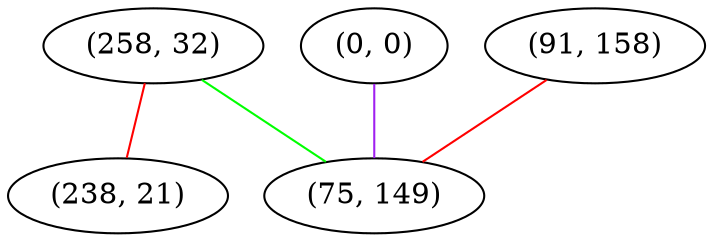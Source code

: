graph "" {
"(258, 32)";
"(0, 0)";
"(238, 21)";
"(91, 158)";
"(75, 149)";
"(258, 32)" -- "(238, 21)"  [color=red, key=0, weight=1];
"(258, 32)" -- "(75, 149)"  [color=green, key=0, weight=2];
"(0, 0)" -- "(75, 149)"  [color=purple, key=0, weight=4];
"(91, 158)" -- "(75, 149)"  [color=red, key=0, weight=1];
}
